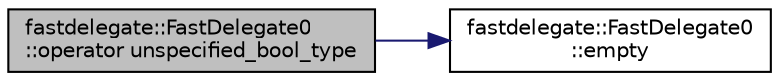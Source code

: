 digraph "fastdelegate::FastDelegate0::operator unspecified_bool_type"
{
 // INTERACTIVE_SVG=YES
  edge [fontname="Helvetica",fontsize="10",labelfontname="Helvetica",labelfontsize="10"];
  node [fontname="Helvetica",fontsize="10",shape=record];
  rankdir="LR";
  Node1 [label="fastdelegate::FastDelegate0\l::operator unspecified_bool_type",height=0.2,width=0.4,color="black", fillcolor="grey75", style="filled" fontcolor="black"];
  Node1 -> Node2 [color="midnightblue",fontsize="10",style="solid",fontname="Helvetica"];
  Node2 [label="fastdelegate::FastDelegate0\l::empty",height=0.2,width=0.4,color="black", fillcolor="white", style="filled",URL="$classfastdelegate_1_1FastDelegate0.html#abb926969fb2e16b8fbe5bd33ec430dc7"];
}
